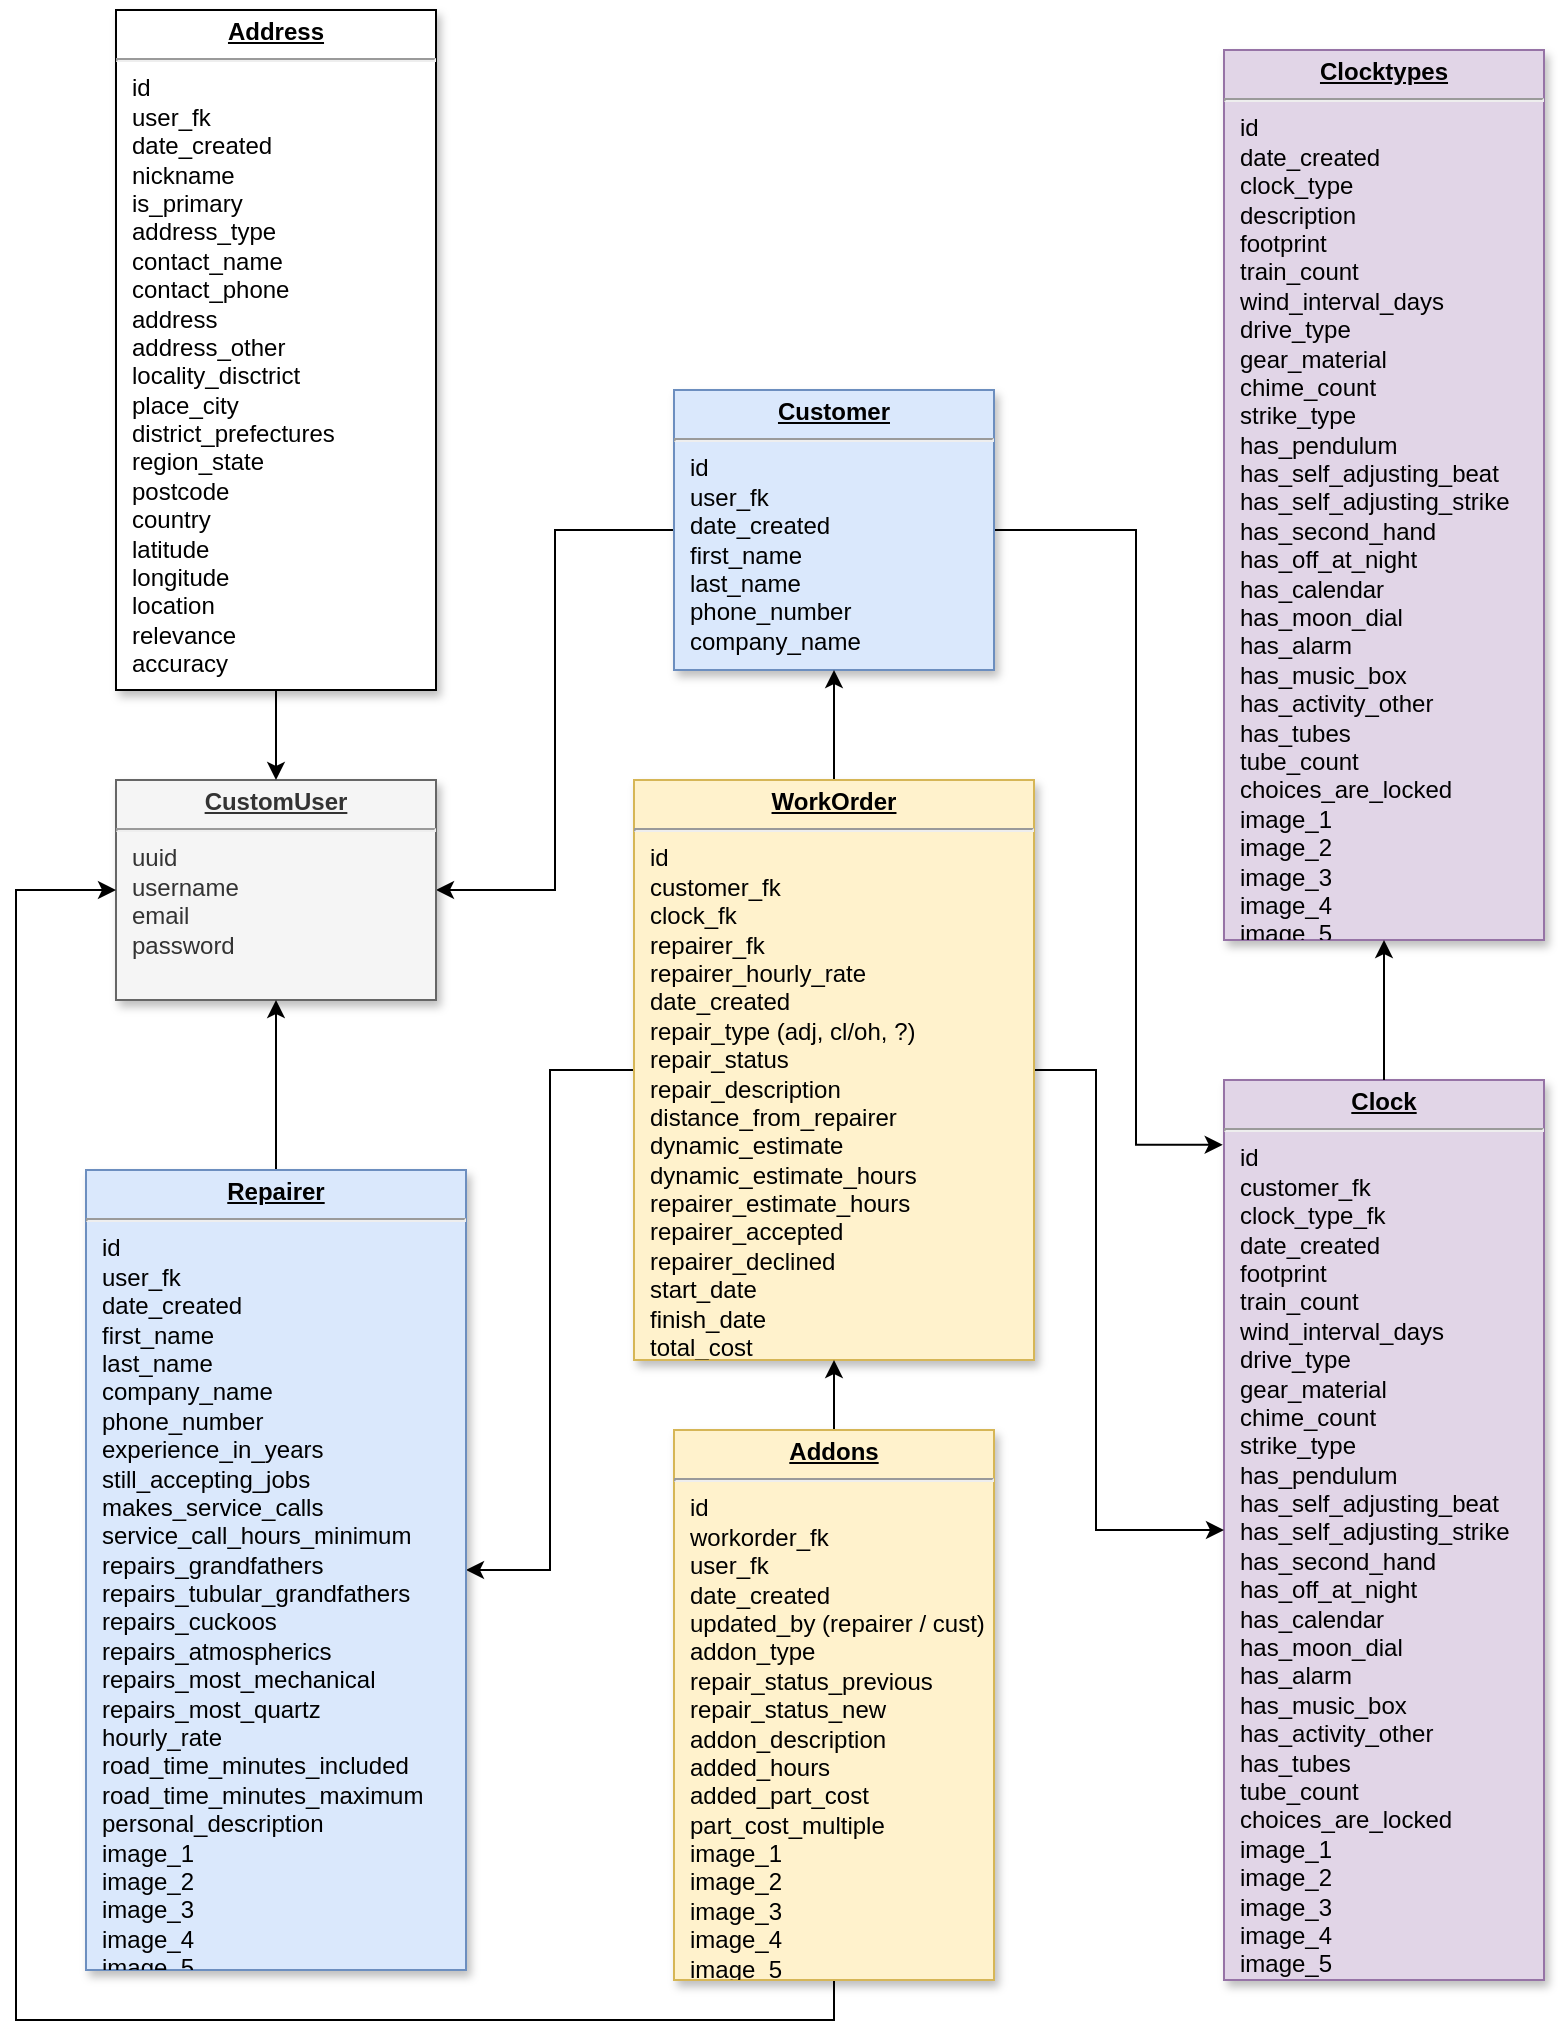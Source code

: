 <mxfile version="14.1.8" type="device"><diagram name="Page-1" id="efa7a0a1-bf9b-a30e-e6df-94a7791c09e9"><mxGraphModel dx="2302" dy="1223" grid="1" gridSize="10" guides="1" tooltips="1" connect="1" arrows="1" fold="1" page="1" pageScale="1" pageWidth="850" pageHeight="1100" background="#ffffff" math="0" shadow="0"><root><mxCell id="0"/><mxCell id="1" parent="0"/><mxCell id="d63owvGXcykbPh2isWIy-33" value="" style="edgeStyle=orthogonalEdgeStyle;rounded=0;orthogonalLoop=1;jettySize=auto;html=1;entryX=-0.004;entryY=0.072;entryDx=0;entryDy=0;entryPerimeter=0;" parent="1" source="22" target="27" edge="1"><mxGeometry relative="1" as="geometry"><Array as="points"><mxPoint x="580" y="300"/><mxPoint x="580" y="607"/></Array></mxGeometry></mxCell><mxCell id="qW1_lDyhhTeV3fIru9dZ-34" value="" style="edgeStyle=orthogonalEdgeStyle;rounded=0;orthogonalLoop=1;jettySize=auto;html=1;entryX=1;entryY=0.5;entryDx=0;entryDy=0;" parent="1" source="22" target="29" edge="1"><mxGeometry relative="1" as="geometry"/></mxCell><mxCell id="22" value="&lt;p style=&quot;margin: 0px ; margin-top: 4px ; text-align: center ; text-decoration: underline&quot;&gt;&lt;b&gt;Customer&lt;/b&gt;&lt;/p&gt;&lt;hr&gt;&lt;p style=&quot;margin: 0px ; margin-left: 8px&quot;&gt;id&lt;/p&gt;&lt;p style=&quot;margin: 0px ; margin-left: 8px&quot;&gt;&lt;span&gt;user_fk&lt;/span&gt;&lt;/p&gt;&lt;p style=&quot;margin: 0px ; margin-left: 8px&quot;&gt;&lt;span&gt;date_created&lt;/span&gt;&lt;/p&gt;&lt;p style=&quot;margin: 0px ; margin-left: 8px&quot;&gt;&lt;span&gt;first_name&lt;/span&gt;&lt;br&gt;&lt;/p&gt;&lt;p style=&quot;margin: 0px ; margin-left: 8px&quot;&gt;last_name&lt;/p&gt;&lt;p style=&quot;margin: 0px ; margin-left: 8px&quot;&gt;phone_number&lt;/p&gt;&lt;p style=&quot;margin: 0px ; margin-left: 8px&quot;&gt;company_name&lt;/p&gt;" style="verticalAlign=top;align=left;overflow=fill;fontSize=12;fontFamily=Helvetica;html=1;shadow=1;fillColor=#dae8fc;strokeColor=#6c8ebf;" parent="1" vertex="1"><mxGeometry x="349" y="230" width="160" height="140" as="geometry"/></mxCell><mxCell id="27" value="&lt;p style=&quot;margin: 0px ; margin-top: 4px ; text-align: center ; text-decoration: underline&quot;&gt;&lt;strong&gt;Clock&lt;/strong&gt;&lt;/p&gt;&lt;hr&gt;&lt;p style=&quot;margin: 0px 0px 0px 8px&quot;&gt;id&lt;/p&gt;&lt;p style=&quot;margin: 0px 0px 0px 8px&quot;&gt;customer_fk&lt;/p&gt;&lt;p style=&quot;margin: 0px 0px 0px 8px&quot;&gt;&lt;span&gt;clock_type_fk&lt;/span&gt;&lt;br&gt;&lt;/p&gt;&lt;p style=&quot;margin: 0px 0px 0px 8px&quot;&gt;date_created&lt;/p&gt;&lt;p style=&quot;margin: 0px 0px 0px 8px&quot;&gt;footprint&lt;/p&gt;&lt;p style=&quot;margin: 0px 0px 0px 8px&quot;&gt;train_count&lt;/p&gt;&lt;p style=&quot;margin: 0px 0px 0px 8px&quot;&gt;wind_interval_days&lt;/p&gt;&lt;p style=&quot;margin: 0px 0px 0px 8px&quot;&gt;drive_type&lt;/p&gt;&lt;p style=&quot;margin: 0px 0px 0px 8px&quot;&gt;gear_material&lt;/p&gt;&lt;p style=&quot;margin: 0px 0px 0px 8px&quot;&gt;chime_count&lt;/p&gt;&lt;p style=&quot;margin: 0px 0px 0px 8px&quot;&gt;strike_type&lt;/p&gt;&lt;p style=&quot;margin: 0px 0px 0px 8px&quot;&gt;has_pendulum&lt;/p&gt;&lt;p style=&quot;margin: 0px 0px 0px 8px&quot;&gt;has_self_adjusting_beat&lt;/p&gt;&lt;p style=&quot;margin: 0px 0px 0px 8px&quot;&gt;has_self_adjusting_strike&lt;/p&gt;&lt;p style=&quot;margin: 0px 0px 0px 8px&quot;&gt;has_second_hand&lt;/p&gt;&lt;p style=&quot;margin: 0px 0px 0px 8px&quot;&gt;has_off_at_night&lt;/p&gt;&lt;p style=&quot;margin: 0px 0px 0px 8px&quot;&gt;has_calendar&lt;/p&gt;&lt;p style=&quot;margin: 0px 0px 0px 8px&quot;&gt;has_moon_dial&lt;/p&gt;&lt;p style=&quot;margin: 0px 0px 0px 8px&quot;&gt;has_alarm&lt;/p&gt;&lt;p style=&quot;margin: 0px 0px 0px 8px&quot;&gt;has_music_box&lt;/p&gt;&lt;p style=&quot;margin: 0px 0px 0px 8px&quot;&gt;has_activity_other&lt;/p&gt;&lt;p style=&quot;margin: 0px 0px 0px 8px&quot;&gt;has_tubes&lt;/p&gt;&lt;p style=&quot;margin: 0px 0px 0px 8px&quot;&gt;tube_count&lt;/p&gt;&lt;p style=&quot;margin: 0px 0px 0px 8px&quot;&gt;choices_are_locked&lt;/p&gt;&lt;p style=&quot;margin: 0px 0px 0px 8px&quot;&gt;image_1&lt;/p&gt;&lt;p style=&quot;margin: 0px 0px 0px 8px&quot;&gt;image_2&lt;/p&gt;&lt;p style=&quot;margin: 0px 0px 0px 8px&quot;&gt;image_3&lt;/p&gt;&lt;p style=&quot;margin: 0px 0px 0px 8px&quot;&gt;image_4&lt;/p&gt;&lt;p style=&quot;margin: 0px 0px 0px 8px&quot;&gt;image_5&lt;/p&gt;&lt;p style=&quot;margin: 0px ; margin-left: 8px&quot;&gt;&lt;br&gt;&lt;/p&gt;" style="verticalAlign=top;align=left;overflow=fill;fontSize=12;fontFamily=Helvetica;html=1;shadow=1;fillColor=#e1d5e7;strokeColor=#9673a6;" parent="1" vertex="1"><mxGeometry x="624" y="575" width="160" height="450" as="geometry"/></mxCell><mxCell id="29" value="&lt;p style=&quot;margin: 0px ; margin-top: 4px ; text-align: center ; text-decoration: underline&quot;&gt;&lt;b&gt;CustomUser&lt;/b&gt;&lt;/p&gt;&lt;hr&gt;&lt;p style=&quot;margin: 0px ; margin-left: 8px&quot;&gt;uuid&lt;/p&gt;&lt;p style=&quot;margin: 0px ; margin-left: 8px&quot;&gt;username&lt;/p&gt;&lt;p style=&quot;margin: 0px ; margin-left: 8px&quot;&gt;email&lt;/p&gt;&lt;p style=&quot;margin: 0px ; margin-left: 8px&quot;&gt;password&lt;/p&gt;" style="verticalAlign=top;align=left;overflow=fill;fontSize=12;fontFamily=Helvetica;html=1;shadow=1;fillColor=#f5f5f5;strokeColor=#666666;fontColor=#333333;" parent="1" vertex="1"><mxGeometry x="70" y="425" width="160" height="110" as="geometry"/></mxCell><mxCell id="d63owvGXcykbPh2isWIy-32" value="" style="edgeStyle=orthogonalEdgeStyle;rounded=0;orthogonalLoop=1;jettySize=auto;html=1;" parent="1" source="30" target="27" edge="1"><mxGeometry relative="1" as="geometry"><Array as="points"><mxPoint x="560" y="570"/><mxPoint x="560" y="800"/></Array></mxGeometry></mxCell><mxCell id="qW1_lDyhhTeV3fIru9dZ-30" value="" style="edgeStyle=orthogonalEdgeStyle;rounded=0;orthogonalLoop=1;jettySize=auto;html=1;" parent="1" source="30" target="22" edge="1"><mxGeometry relative="1" as="geometry"/></mxCell><mxCell id="qW1_lDyhhTeV3fIru9dZ-31" value="" style="edgeStyle=orthogonalEdgeStyle;rounded=0;orthogonalLoop=1;jettySize=auto;html=1;" parent="1" source="30" target="aJpc8egDLtuvPTLDa6eh-126" edge="1"><mxGeometry relative="1" as="geometry"/></mxCell><mxCell id="30" value="&lt;p style=&quot;margin: 0px ; margin-top: 4px ; text-align: center ; text-decoration: underline&quot;&gt;&lt;b&gt;WorkOrder&lt;/b&gt;&lt;/p&gt;&lt;hr&gt;&lt;p style=&quot;margin: 0px ; margin-left: 8px&quot;&gt;id&lt;/p&gt;&lt;p style=&quot;margin: 0px ; margin-left: 8px&quot;&gt;customer_fk&lt;/p&gt;&lt;p style=&quot;margin: 0px 0px 0px 8px&quot;&gt;clock_fk&lt;/p&gt;&lt;p style=&quot;margin: 0px 0px 0px 8px&quot;&gt;repairer_fk&lt;/p&gt;&lt;p style=&quot;margin: 0px 0px 0px 8px&quot;&gt;repairer_hourly_rate&lt;/p&gt;&lt;p style=&quot;margin: 0px ; margin-left: 8px&quot;&gt;date_created&lt;/p&gt;&lt;p style=&quot;margin: 0px ; margin-left: 8px&quot;&gt;repair_type (adj, cl/oh, ?)&lt;/p&gt;&lt;p style=&quot;margin: 0px ; margin-left: 8px&quot;&gt;repair_status&lt;/p&gt;&lt;p style=&quot;margin: 0px ; margin-left: 8px&quot;&gt;repair_description&lt;/p&gt;&lt;p style=&quot;margin: 0px ; margin-left: 8px&quot;&gt;distance_from_repairer&lt;/p&gt;&lt;p style=&quot;margin: 0px ; margin-left: 8px&quot;&gt;dynamic_estimate&lt;/p&gt;&lt;p style=&quot;margin: 0px 0px 0px 8px&quot;&gt;&lt;span&gt;dynamic_estimate_hours&lt;/span&gt;&lt;br&gt;&lt;/p&gt;&lt;p style=&quot;margin: 0px ; margin-left: 8px&quot;&gt;&lt;span&gt;repairer_estimate_hours&lt;/span&gt;&lt;br&gt;&lt;/p&gt;&lt;p style=&quot;margin: 0px 0px 0px 8px&quot;&gt;repairer_accepted&lt;/p&gt;&lt;p style=&quot;margin: 0px ; margin-left: 8px&quot;&gt;&lt;span&gt;repairer_declined&lt;/span&gt;&lt;/p&gt;&lt;p style=&quot;margin: 0px ; margin-left: 8px&quot;&gt;start_date&lt;/p&gt;&lt;p style=&quot;margin: 0px ; margin-left: 8px&quot;&gt;finish_date&lt;/p&gt;&lt;p style=&quot;margin: 0px ; margin-left: 8px&quot;&gt;total_cost&lt;/p&gt;" style="verticalAlign=top;align=left;overflow=fill;fontSize=12;fontFamily=Helvetica;html=1;shadow=1;fillColor=#fff2cc;strokeColor=#d6b656;" parent="1" vertex="1"><mxGeometry x="329" y="425" width="200" height="290" as="geometry"/></mxCell><mxCell id="qW1_lDyhhTeV3fIru9dZ-33" value="" style="edgeStyle=orthogonalEdgeStyle;rounded=0;orthogonalLoop=1;jettySize=auto;html=1;" parent="1" source="aJpc8egDLtuvPTLDa6eh-126" target="29" edge="1"><mxGeometry relative="1" as="geometry"/></mxCell><mxCell id="aJpc8egDLtuvPTLDa6eh-126" value="&lt;p style=&quot;margin: 0px ; margin-top: 4px ; text-align: center ; text-decoration: underline&quot;&gt;&lt;b&gt;Repairer&lt;/b&gt;&lt;/p&gt;&lt;hr&gt;&lt;p style=&quot;margin: 0px ; margin-left: 8px&quot;&gt;id&lt;/p&gt;&lt;p style=&quot;margin: 0px ; margin-left: 8px&quot;&gt;user_fk&lt;/p&gt;&lt;p style=&quot;margin: 0px ; margin-left: 8px&quot;&gt;&lt;span&gt;date_created&lt;/span&gt;&lt;br&gt;&lt;/p&gt;&lt;p style=&quot;margin: 0px 0px 0px 8px&quot;&gt;first_name&lt;br&gt;&lt;/p&gt;&lt;p style=&quot;margin: 0px 0px 0px 8px&quot;&gt;last_name&lt;/p&gt;&lt;p style=&quot;margin: 0px 0px 0px 8px&quot;&gt;company_name&lt;/p&gt;&lt;p style=&quot;margin: 0px 0px 0px 8px&quot;&gt;phone_number&lt;/p&gt;&lt;p style=&quot;margin: 0px 0px 0px 8px&quot;&gt;&lt;span&gt;experience_in_years&lt;/span&gt;&lt;br&gt;&lt;/p&gt;&lt;p style=&quot;margin: 0px ; margin-left: 8px&quot;&gt;&lt;span&gt;still_accepting_jobs&lt;/span&gt;&lt;/p&gt;&lt;p style=&quot;margin: 0px ; margin-left: 8px&quot;&gt;&lt;span&gt;makes_service_calls&lt;/span&gt;&lt;/p&gt;&lt;p style=&quot;margin: 0px ; margin-left: 8px&quot;&gt;service_call_hours_minimum&lt;/p&gt;&lt;p style=&quot;margin: 0px ; margin-left: 8px&quot;&gt;repairs_grandfathers&lt;/p&gt;&lt;p style=&quot;margin: 0px ; margin-left: 8px&quot;&gt;repairs_tubular_grandfathers&lt;/p&gt;&lt;p style=&quot;margin: 0px ; margin-left: 8px&quot;&gt;repairs_cuckoos&lt;/p&gt;&lt;p style=&quot;margin: 0px ; margin-left: 8px&quot;&gt;repairs_atmospherics&lt;/p&gt;&lt;p style=&quot;margin: 0px ; margin-left: 8px&quot;&gt;repairs_most_mechanical&lt;/p&gt;&lt;p style=&quot;margin: 0px ; margin-left: 8px&quot;&gt;repairs_most_quartz&lt;/p&gt;&lt;p style=&quot;margin: 0px ; margin-left: 8px&quot;&gt;hourly_rate&lt;/p&gt;&lt;p style=&quot;margin: 0px 0px 0px 8px&quot;&gt;road_time_minutes_included&lt;/p&gt;&lt;p style=&quot;margin: 0px 0px 0px 8px&quot;&gt;road_time_minutes_maximum&lt;/p&gt;&lt;p style=&quot;margin: 0px 0px 0px 8px&quot;&gt;&lt;span&gt;personal_description&lt;/span&gt;&lt;br&gt;&lt;/p&gt;&lt;p style=&quot;margin: 0px 0px 0px 8px&quot;&gt;image_1&lt;/p&gt;&lt;p style=&quot;margin: 0px 0px 0px 8px&quot;&gt;image_2&lt;/p&gt;&lt;p style=&quot;margin: 0px 0px 0px 8px&quot;&gt;image_3&lt;/p&gt;&lt;p style=&quot;margin: 0px 0px 0px 8px&quot;&gt;image_4&lt;/p&gt;&lt;p style=&quot;margin: 0px 0px 0px 8px&quot;&gt;image_5&lt;/p&gt;" style="verticalAlign=top;align=left;overflow=fill;fontSize=12;fontFamily=Helvetica;html=1;shadow=1;fillColor=#dae8fc;strokeColor=#6c8ebf;" parent="1" vertex="1"><mxGeometry x="55" y="620" width="190" height="400" as="geometry"/></mxCell><mxCell id="qW1_lDyhhTeV3fIru9dZ-32" value="" style="edgeStyle=orthogonalEdgeStyle;rounded=0;orthogonalLoop=1;jettySize=auto;html=1;" parent="1" source="aJpc8egDLtuvPTLDa6eh-131" target="30" edge="1"><mxGeometry relative="1" as="geometry"/></mxCell><mxCell id="SHxu9D6VHBaGGsltZs9n-33" value="" style="edgeStyle=orthogonalEdgeStyle;rounded=0;orthogonalLoop=1;jettySize=auto;html=1;entryX=0;entryY=0.5;entryDx=0;entryDy=0;exitX=0.5;exitY=1;exitDx=0;exitDy=0;" edge="1" parent="1" source="aJpc8egDLtuvPTLDa6eh-131" target="29"><mxGeometry relative="1" as="geometry"><Array as="points"><mxPoint x="429" y="1045"/><mxPoint x="20" y="1045"/><mxPoint x="20" y="480"/></Array></mxGeometry></mxCell><mxCell id="aJpc8egDLtuvPTLDa6eh-131" value="&lt;p style=&quot;margin: 0px ; margin-top: 4px ; text-align: center ; text-decoration: underline&quot;&gt;&lt;strong&gt;Addons&lt;/strong&gt;&lt;/p&gt;&lt;hr&gt;&lt;p style=&quot;margin: 0px ; margin-left: 8px&quot;&gt;id&lt;/p&gt;&lt;p style=&quot;margin: 0px ; margin-left: 8px&quot;&gt;workorder_fk&lt;/p&gt;&lt;p style=&quot;margin: 0px ; margin-left: 8px&quot;&gt;user_fk&lt;/p&gt;&lt;p style=&quot;margin: 0px ; margin-left: 8px&quot;&gt;date_created&lt;/p&gt;&lt;p style=&quot;margin: 0px ; margin-left: 8px&quot;&gt;updated_by (repairer / cust)&lt;/p&gt;&lt;p style=&quot;margin: 0px ; margin-left: 8px&quot;&gt;addon_type&lt;/p&gt;&lt;p style=&quot;margin: 0px 0px 0px 8px&quot;&gt;repair_status_previous&lt;/p&gt;&lt;p style=&quot;margin: 0px 0px 0px 8px&quot;&gt;repair_status_new&lt;/p&gt;&lt;p style=&quot;margin: 0px ; margin-left: 8px&quot;&gt;&lt;span&gt;addon_description&lt;/span&gt;&lt;br&gt;&lt;/p&gt;&lt;p style=&quot;margin: 0px ; margin-left: 8px&quot;&gt;added_hours&lt;/p&gt;&lt;p style=&quot;margin: 0px ; margin-left: 8px&quot;&gt;added_part_cost&lt;/p&gt;&lt;p style=&quot;margin: 0px ; margin-left: 8px&quot;&gt;part_cost_multiple&lt;/p&gt;&lt;p style=&quot;margin: 0px 0px 0px 8px&quot;&gt;image_1&lt;/p&gt;&lt;p style=&quot;margin: 0px 0px 0px 8px&quot;&gt;image_2&lt;/p&gt;&lt;p style=&quot;margin: 0px 0px 0px 8px&quot;&gt;image_3&lt;/p&gt;&lt;p style=&quot;margin: 0px 0px 0px 8px&quot;&gt;image_4&lt;/p&gt;&lt;p style=&quot;margin: 0px 0px 0px 8px&quot;&gt;image_5&lt;/p&gt;" style="verticalAlign=top;align=left;overflow=fill;fontSize=12;fontFamily=Helvetica;html=1;shadow=1;fillColor=#fff2cc;strokeColor=#d6b656;" parent="1" vertex="1"><mxGeometry x="349" y="750" width="160" height="275" as="geometry"/></mxCell><mxCell id="eeoORvPBLNTHLFWg6tXi-30" value="&lt;p style=&quot;margin: 0px ; margin-top: 4px ; text-align: center ; text-decoration: underline&quot;&gt;&lt;strong&gt;Clocktypes&lt;/strong&gt;&lt;/p&gt;&lt;hr&gt;&lt;p style=&quot;margin: 0px ; margin-left: 8px&quot;&gt;id&lt;/p&gt;&lt;p style=&quot;margin: 0px ; margin-left: 8px&quot;&gt;date_created&lt;/p&gt;&lt;p style=&quot;margin: 0px ; margin-left: 8px&quot;&gt;clock_type&lt;/p&gt;&lt;p style=&quot;margin: 0px ; margin-left: 8px&quot;&gt;description&lt;/p&gt;&lt;p style=&quot;margin: 0px 0px 0px 8px&quot;&gt;footprint&lt;/p&gt;&lt;p style=&quot;margin: 0px 0px 0px 8px&quot;&gt;train_count&lt;/p&gt;&lt;p style=&quot;margin: 0px 0px 0px 8px&quot;&gt;wind_interval_days&lt;/p&gt;&lt;p style=&quot;margin: 0px 0px 0px 8px&quot;&gt;drive_type&lt;/p&gt;&lt;p style=&quot;margin: 0px ; margin-left: 8px&quot;&gt;gear_material&lt;/p&gt;&lt;p style=&quot;margin: 0px ; margin-left: 8px&quot;&gt;chime_count&lt;/p&gt;&lt;p style=&quot;margin: 0px ; margin-left: 8px&quot;&gt;strike_type&lt;/p&gt;&lt;p style=&quot;margin: 0px ; margin-left: 8px&quot;&gt;has_pendulum&lt;/p&gt;&lt;p style=&quot;margin: 0px ; margin-left: 8px&quot;&gt;has_self_adjusting_beat&lt;/p&gt;&lt;p style=&quot;margin: 0px ; margin-left: 8px&quot;&gt;has_self_adjusting_strike&lt;/p&gt;&lt;p style=&quot;margin: 0px ; margin-left: 8px&quot;&gt;has_second_hand&lt;/p&gt;&lt;p style=&quot;margin: 0px ; margin-left: 8px&quot;&gt;has_off_at_night&lt;/p&gt;&lt;p style=&quot;margin: 0px ; margin-left: 8px&quot;&gt;has_calendar&lt;/p&gt;&lt;p style=&quot;margin: 0px ; margin-left: 8px&quot;&gt;has_moon_dial&lt;/p&gt;&lt;p style=&quot;margin: 0px ; margin-left: 8px&quot;&gt;has_alarm&lt;/p&gt;&lt;p style=&quot;margin: 0px ; margin-left: 8px&quot;&gt;has_music_box&lt;/p&gt;&lt;p style=&quot;margin: 0px ; margin-left: 8px&quot;&gt;has_activity_other&lt;/p&gt;&lt;p style=&quot;margin: 0px ; margin-left: 8px&quot;&gt;has_tubes&lt;/p&gt;&lt;p style=&quot;margin: 0px ; margin-left: 8px&quot;&gt;tube_count&lt;/p&gt;&lt;p style=&quot;margin: 0px ; margin-left: 8px&quot;&gt;choices_are_locked&lt;/p&gt;&lt;p style=&quot;margin: 0px ; margin-left: 8px&quot;&gt;image_1&lt;/p&gt;&lt;p style=&quot;margin: 0px ; margin-left: 8px&quot;&gt;image_2&lt;/p&gt;&lt;p style=&quot;margin: 0px ; margin-left: 8px&quot;&gt;image_3&lt;/p&gt;&lt;p style=&quot;margin: 0px ; margin-left: 8px&quot;&gt;image_4&lt;/p&gt;&lt;p style=&quot;margin: 0px ; margin-left: 8px&quot;&gt;image_5&lt;/p&gt;" style="verticalAlign=top;align=left;overflow=fill;fontSize=12;fontFamily=Helvetica;html=1;shadow=1;fillColor=#e1d5e7;strokeColor=#9673a6;" parent="1" vertex="1"><mxGeometry x="624" y="60" width="160" height="445" as="geometry"/></mxCell><mxCell id="eeoORvPBLNTHLFWg6tXi-32" value="" style="endArrow=classic;html=1;exitX=0.5;exitY=0;exitDx=0;exitDy=0;entryX=0.5;entryY=1;entryDx=0;entryDy=0;" parent="1" source="27" target="eeoORvPBLNTHLFWg6tXi-30" edge="1"><mxGeometry width="50" height="50" relative="1" as="geometry"><mxPoint x="686" y="475" as="sourcePoint"/><mxPoint x="736" y="425" as="targetPoint"/></mxGeometry></mxCell><mxCell id="SHxu9D6VHBaGGsltZs9n-32" value="" style="edgeStyle=orthogonalEdgeStyle;rounded=0;orthogonalLoop=1;jettySize=auto;html=1;" edge="1" parent="1" source="SHxu9D6VHBaGGsltZs9n-30" target="29"><mxGeometry relative="1" as="geometry"/></mxCell><mxCell id="SHxu9D6VHBaGGsltZs9n-30" value="&lt;p style=&quot;margin: 0px ; margin-top: 4px ; text-align: center ; text-decoration: underline&quot;&gt;&lt;b&gt;Address&lt;/b&gt;&lt;/p&gt;&lt;hr&gt;&lt;p style=&quot;margin: 0px ; margin-left: 8px&quot;&gt;id&lt;/p&gt;&lt;p style=&quot;margin: 0px ; margin-left: 8px&quot;&gt;&lt;span&gt;user_fk&lt;/span&gt;&lt;/p&gt;&lt;p style=&quot;margin: 0px ; margin-left: 8px&quot;&gt;&lt;span&gt;date_created&lt;/span&gt;&lt;/p&gt;&lt;p style=&quot;margin: 0px ; margin-left: 8px&quot;&gt;nickname&lt;/p&gt;&lt;p style=&quot;margin: 0px ; margin-left: 8px&quot;&gt;is_primary&lt;/p&gt;&lt;p style=&quot;margin: 0px ; margin-left: 8px&quot;&gt;address_type&lt;/p&gt;&lt;p style=&quot;margin: 0px ; margin-left: 8px&quot;&gt;contact_name&lt;/p&gt;&lt;p style=&quot;margin: 0px ; margin-left: 8px&quot;&gt;contact_phone&lt;/p&gt;&lt;p style=&quot;margin: 0px ; margin-left: 8px&quot;&gt;address&lt;/p&gt;&lt;p style=&quot;margin: 0px ; margin-left: 8px&quot;&gt;address_other&lt;/p&gt;&lt;p style=&quot;margin: 0px ; margin-left: 8px&quot;&gt;locality_disctrict&lt;/p&gt;&lt;p style=&quot;margin: 0px ; margin-left: 8px&quot;&gt;place_city&lt;/p&gt;&lt;p style=&quot;margin: 0px ; margin-left: 8px&quot;&gt;district_prefectures&lt;/p&gt;&lt;p style=&quot;margin: 0px ; margin-left: 8px&quot;&gt;region_state&lt;/p&gt;&lt;p style=&quot;margin: 0px ; margin-left: 8px&quot;&gt;postcode&lt;/p&gt;&lt;p style=&quot;margin: 0px ; margin-left: 8px&quot;&gt;country&lt;/p&gt;&lt;p style=&quot;margin: 0px ; margin-left: 8px&quot;&gt;latitude&lt;/p&gt;&lt;p style=&quot;margin: 0px ; margin-left: 8px&quot;&gt;longitude&lt;/p&gt;&lt;p style=&quot;margin: 0px ; margin-left: 8px&quot;&gt;location&lt;/p&gt;&lt;p style=&quot;margin: 0px ; margin-left: 8px&quot;&gt;relevance&lt;/p&gt;&lt;p style=&quot;margin: 0px ; margin-left: 8px&quot;&gt;accuracy&lt;/p&gt;" style="verticalAlign=top;align=left;overflow=fill;fontSize=12;fontFamily=Helvetica;html=1;shadow=1;" vertex="1" parent="1"><mxGeometry x="70" y="40" width="160" height="340" as="geometry"/></mxCell></root></mxGraphModel></diagram></mxfile>